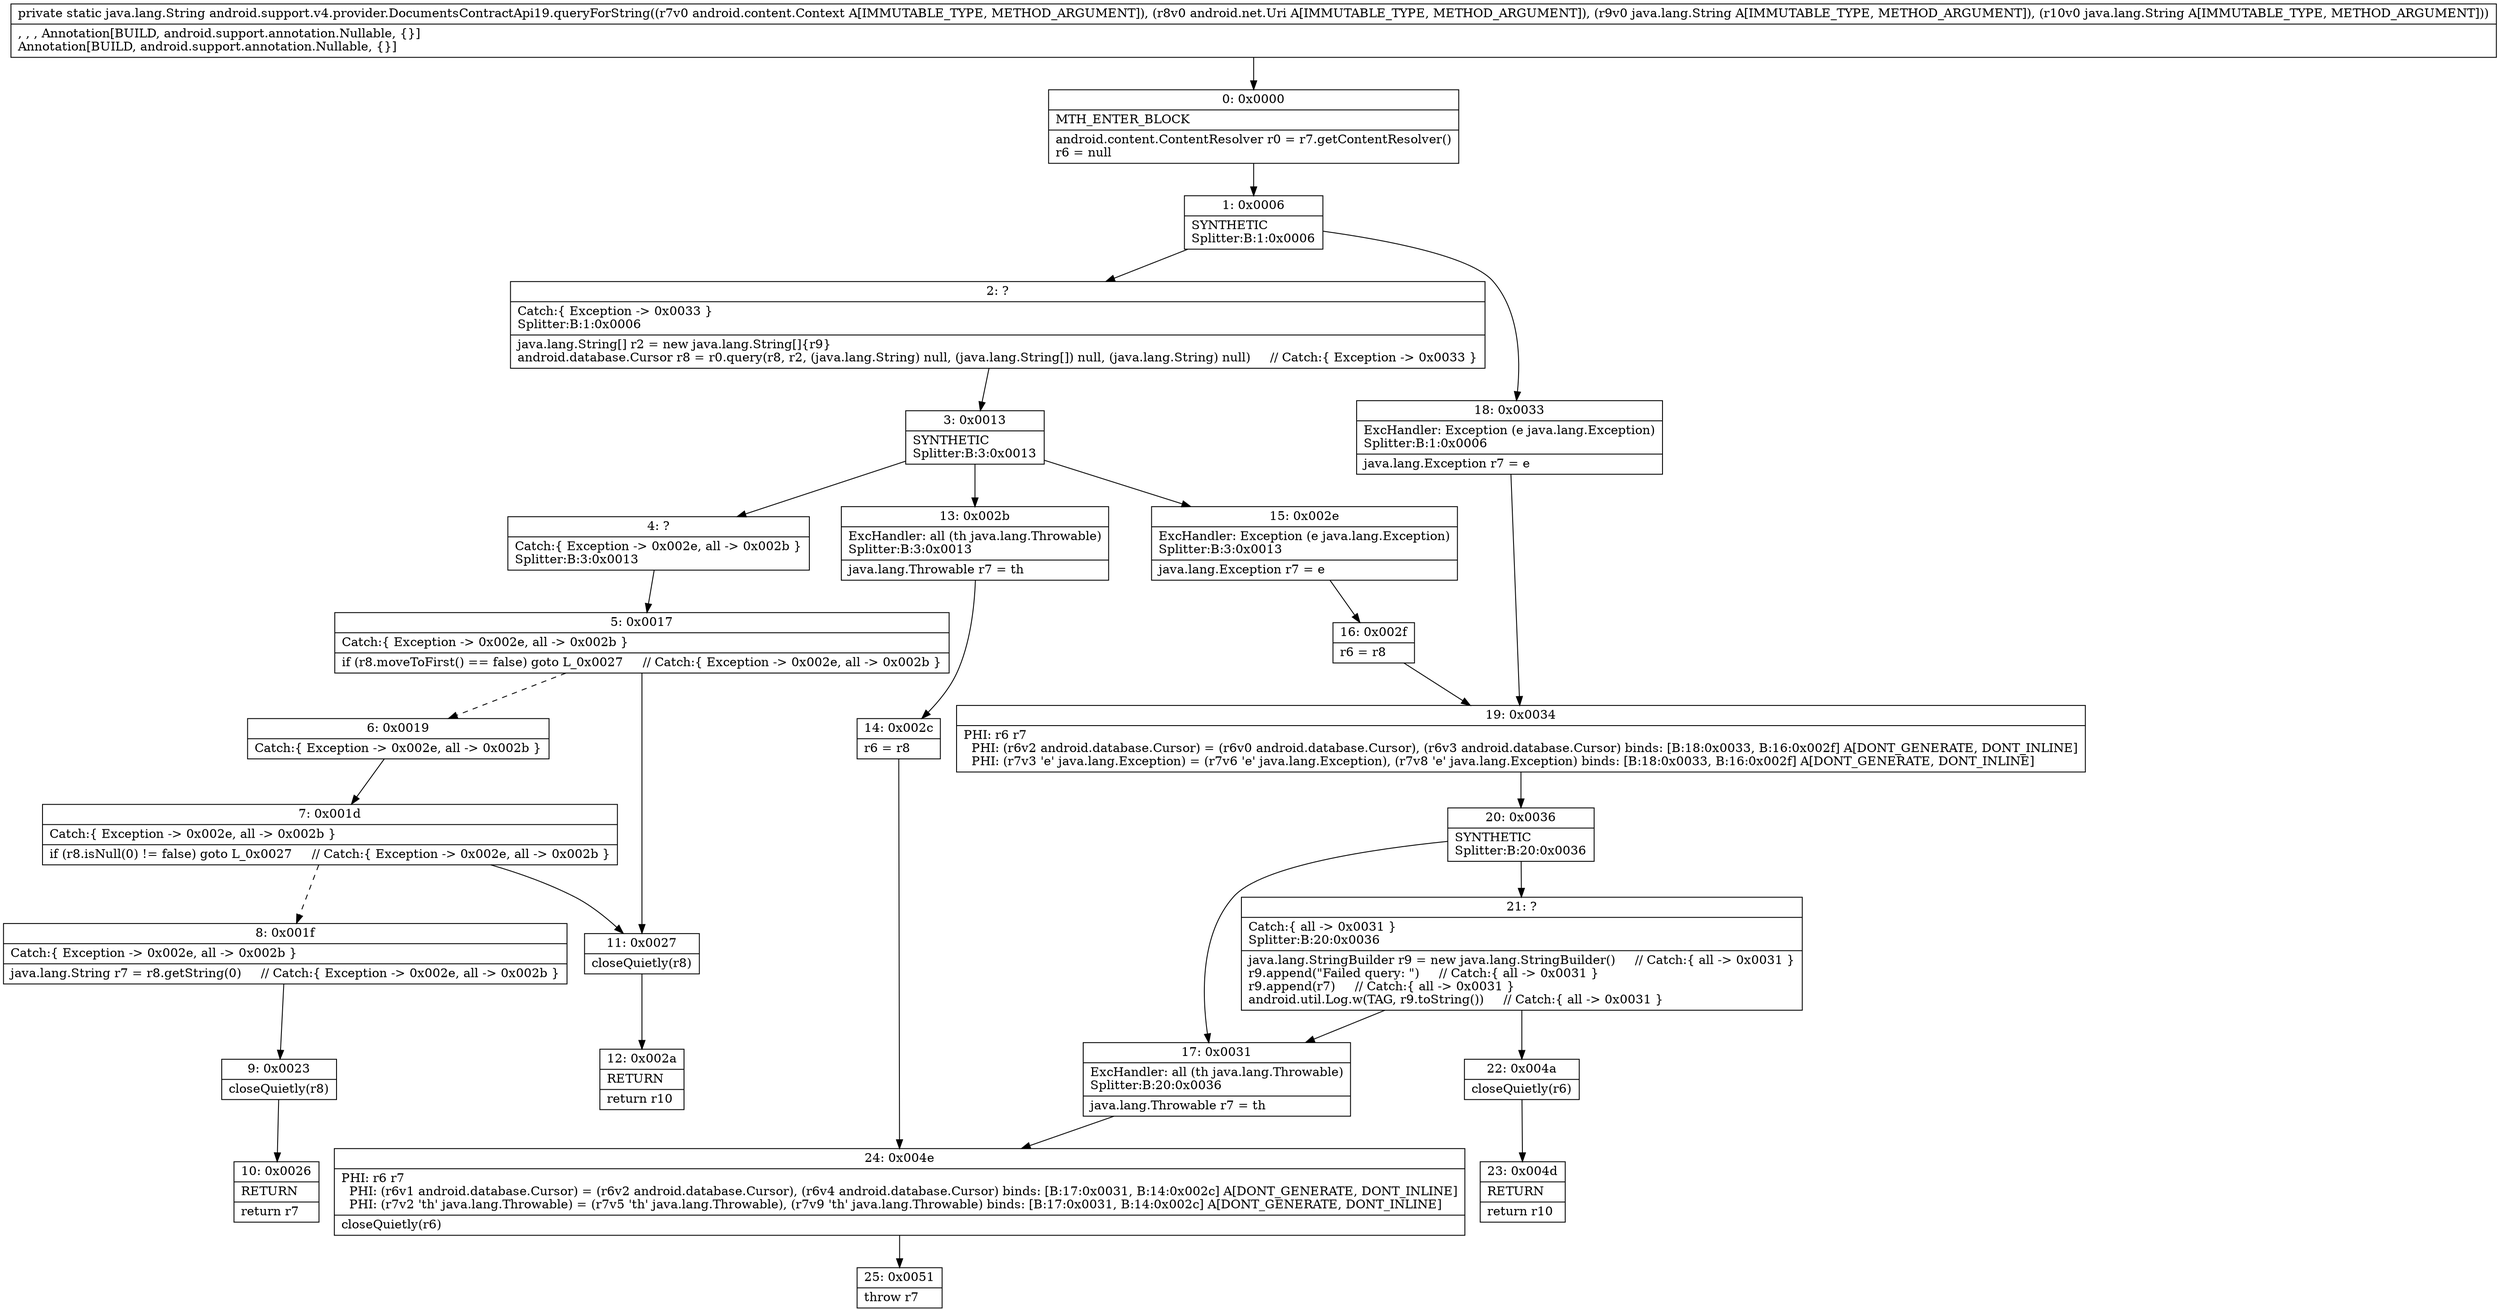 digraph "CFG forandroid.support.v4.provider.DocumentsContractApi19.queryForString(Landroid\/content\/Context;Landroid\/net\/Uri;Ljava\/lang\/String;Ljava\/lang\/String;)Ljava\/lang\/String;" {
Node_0 [shape=record,label="{0\:\ 0x0000|MTH_ENTER_BLOCK\l|android.content.ContentResolver r0 = r7.getContentResolver()\lr6 = null\l}"];
Node_1 [shape=record,label="{1\:\ 0x0006|SYNTHETIC\lSplitter:B:1:0x0006\l}"];
Node_2 [shape=record,label="{2\:\ ?|Catch:\{ Exception \-\> 0x0033 \}\lSplitter:B:1:0x0006\l|java.lang.String[] r2 = new java.lang.String[]\{r9\}\landroid.database.Cursor r8 = r0.query(r8, r2, (java.lang.String) null, (java.lang.String[]) null, (java.lang.String) null)     \/\/ Catch:\{ Exception \-\> 0x0033 \}\l}"];
Node_3 [shape=record,label="{3\:\ 0x0013|SYNTHETIC\lSplitter:B:3:0x0013\l}"];
Node_4 [shape=record,label="{4\:\ ?|Catch:\{ Exception \-\> 0x002e, all \-\> 0x002b \}\lSplitter:B:3:0x0013\l}"];
Node_5 [shape=record,label="{5\:\ 0x0017|Catch:\{ Exception \-\> 0x002e, all \-\> 0x002b \}\l|if (r8.moveToFirst() == false) goto L_0x0027     \/\/ Catch:\{ Exception \-\> 0x002e, all \-\> 0x002b \}\l}"];
Node_6 [shape=record,label="{6\:\ 0x0019|Catch:\{ Exception \-\> 0x002e, all \-\> 0x002b \}\l}"];
Node_7 [shape=record,label="{7\:\ 0x001d|Catch:\{ Exception \-\> 0x002e, all \-\> 0x002b \}\l|if (r8.isNull(0) != false) goto L_0x0027     \/\/ Catch:\{ Exception \-\> 0x002e, all \-\> 0x002b \}\l}"];
Node_8 [shape=record,label="{8\:\ 0x001f|Catch:\{ Exception \-\> 0x002e, all \-\> 0x002b \}\l|java.lang.String r7 = r8.getString(0)     \/\/ Catch:\{ Exception \-\> 0x002e, all \-\> 0x002b \}\l}"];
Node_9 [shape=record,label="{9\:\ 0x0023|closeQuietly(r8)\l}"];
Node_10 [shape=record,label="{10\:\ 0x0026|RETURN\l|return r7\l}"];
Node_11 [shape=record,label="{11\:\ 0x0027|closeQuietly(r8)\l}"];
Node_12 [shape=record,label="{12\:\ 0x002a|RETURN\l|return r10\l}"];
Node_13 [shape=record,label="{13\:\ 0x002b|ExcHandler: all (th java.lang.Throwable)\lSplitter:B:3:0x0013\l|java.lang.Throwable r7 = th\l}"];
Node_14 [shape=record,label="{14\:\ 0x002c|r6 = r8\l}"];
Node_15 [shape=record,label="{15\:\ 0x002e|ExcHandler: Exception (e java.lang.Exception)\lSplitter:B:3:0x0013\l|java.lang.Exception r7 = e\l}"];
Node_16 [shape=record,label="{16\:\ 0x002f|r6 = r8\l}"];
Node_17 [shape=record,label="{17\:\ 0x0031|ExcHandler: all (th java.lang.Throwable)\lSplitter:B:20:0x0036\l|java.lang.Throwable r7 = th\l}"];
Node_18 [shape=record,label="{18\:\ 0x0033|ExcHandler: Exception (e java.lang.Exception)\lSplitter:B:1:0x0006\l|java.lang.Exception r7 = e\l}"];
Node_19 [shape=record,label="{19\:\ 0x0034|PHI: r6 r7 \l  PHI: (r6v2 android.database.Cursor) = (r6v0 android.database.Cursor), (r6v3 android.database.Cursor) binds: [B:18:0x0033, B:16:0x002f] A[DONT_GENERATE, DONT_INLINE]\l  PHI: (r7v3 'e' java.lang.Exception) = (r7v6 'e' java.lang.Exception), (r7v8 'e' java.lang.Exception) binds: [B:18:0x0033, B:16:0x002f] A[DONT_GENERATE, DONT_INLINE]\l}"];
Node_20 [shape=record,label="{20\:\ 0x0036|SYNTHETIC\lSplitter:B:20:0x0036\l}"];
Node_21 [shape=record,label="{21\:\ ?|Catch:\{ all \-\> 0x0031 \}\lSplitter:B:20:0x0036\l|java.lang.StringBuilder r9 = new java.lang.StringBuilder()     \/\/ Catch:\{ all \-\> 0x0031 \}\lr9.append(\"Failed query: \")     \/\/ Catch:\{ all \-\> 0x0031 \}\lr9.append(r7)     \/\/ Catch:\{ all \-\> 0x0031 \}\landroid.util.Log.w(TAG, r9.toString())     \/\/ Catch:\{ all \-\> 0x0031 \}\l}"];
Node_22 [shape=record,label="{22\:\ 0x004a|closeQuietly(r6)\l}"];
Node_23 [shape=record,label="{23\:\ 0x004d|RETURN\l|return r10\l}"];
Node_24 [shape=record,label="{24\:\ 0x004e|PHI: r6 r7 \l  PHI: (r6v1 android.database.Cursor) = (r6v2 android.database.Cursor), (r6v4 android.database.Cursor) binds: [B:17:0x0031, B:14:0x002c] A[DONT_GENERATE, DONT_INLINE]\l  PHI: (r7v2 'th' java.lang.Throwable) = (r7v5 'th' java.lang.Throwable), (r7v9 'th' java.lang.Throwable) binds: [B:17:0x0031, B:14:0x002c] A[DONT_GENERATE, DONT_INLINE]\l|closeQuietly(r6)\l}"];
Node_25 [shape=record,label="{25\:\ 0x0051|throw r7\l}"];
MethodNode[shape=record,label="{private static java.lang.String android.support.v4.provider.DocumentsContractApi19.queryForString((r7v0 android.content.Context A[IMMUTABLE_TYPE, METHOD_ARGUMENT]), (r8v0 android.net.Uri A[IMMUTABLE_TYPE, METHOD_ARGUMENT]), (r9v0 java.lang.String A[IMMUTABLE_TYPE, METHOD_ARGUMENT]), (r10v0 java.lang.String A[IMMUTABLE_TYPE, METHOD_ARGUMENT]))  | , , , Annotation[BUILD, android.support.annotation.Nullable, \{\}]\lAnnotation[BUILD, android.support.annotation.Nullable, \{\}]\l}"];
MethodNode -> Node_0;
Node_0 -> Node_1;
Node_1 -> Node_2;
Node_1 -> Node_18;
Node_2 -> Node_3;
Node_3 -> Node_4;
Node_3 -> Node_15;
Node_3 -> Node_13;
Node_4 -> Node_5;
Node_5 -> Node_6[style=dashed];
Node_5 -> Node_11;
Node_6 -> Node_7;
Node_7 -> Node_8[style=dashed];
Node_7 -> Node_11;
Node_8 -> Node_9;
Node_9 -> Node_10;
Node_11 -> Node_12;
Node_13 -> Node_14;
Node_14 -> Node_24;
Node_15 -> Node_16;
Node_16 -> Node_19;
Node_17 -> Node_24;
Node_18 -> Node_19;
Node_19 -> Node_20;
Node_20 -> Node_21;
Node_20 -> Node_17;
Node_21 -> Node_22;
Node_21 -> Node_17;
Node_22 -> Node_23;
Node_24 -> Node_25;
}


